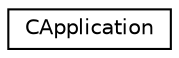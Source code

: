 digraph "Graphical Class Hierarchy"
{
 // LATEX_PDF_SIZE
  edge [fontname="Helvetica",fontsize="10",labelfontname="Helvetica",labelfontsize="10"];
  node [fontname="Helvetica",fontsize="10",shape=record];
  rankdir="LR";
  Node0 [label="CApplication",height=0.2,width=0.4,color="black", fillcolor="white", style="filled",URL="$classCApplication.html",tooltip=" "];
}
